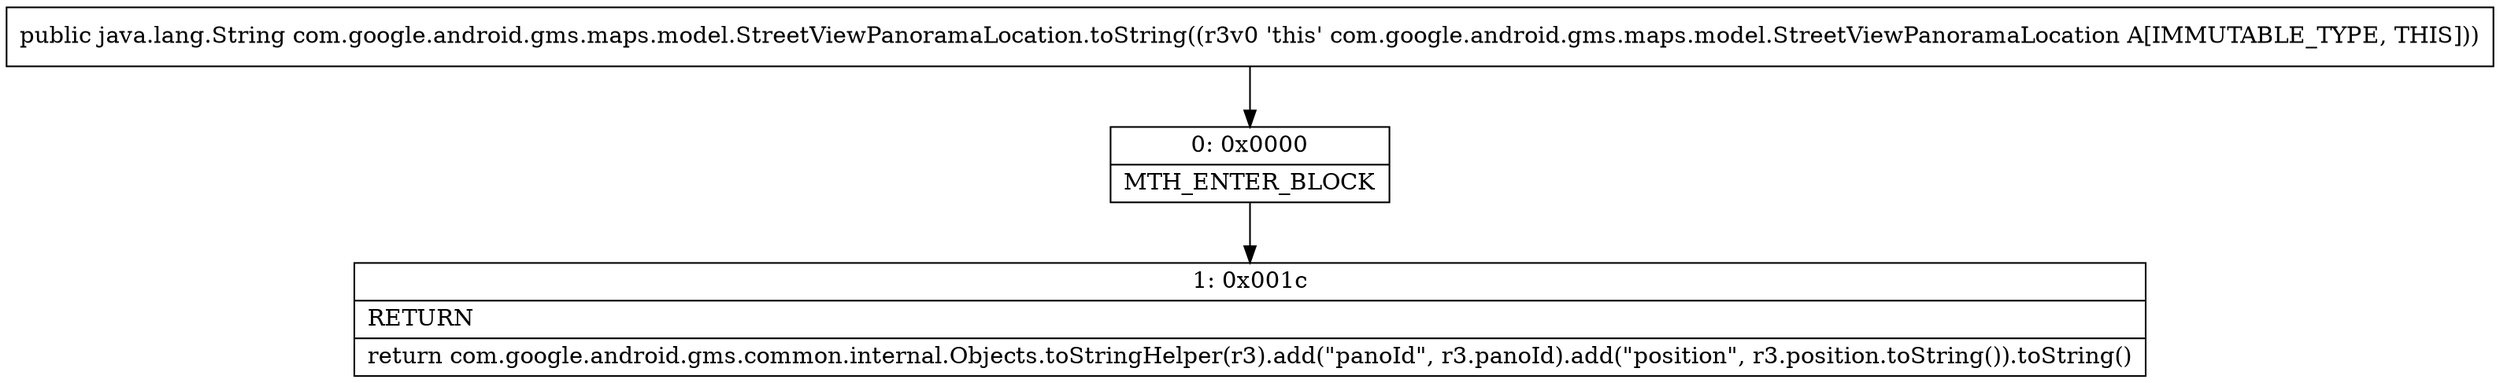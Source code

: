 digraph "CFG forcom.google.android.gms.maps.model.StreetViewPanoramaLocation.toString()Ljava\/lang\/String;" {
Node_0 [shape=record,label="{0\:\ 0x0000|MTH_ENTER_BLOCK\l}"];
Node_1 [shape=record,label="{1\:\ 0x001c|RETURN\l|return com.google.android.gms.common.internal.Objects.toStringHelper(r3).add(\"panoId\", r3.panoId).add(\"position\", r3.position.toString()).toString()\l}"];
MethodNode[shape=record,label="{public java.lang.String com.google.android.gms.maps.model.StreetViewPanoramaLocation.toString((r3v0 'this' com.google.android.gms.maps.model.StreetViewPanoramaLocation A[IMMUTABLE_TYPE, THIS])) }"];
MethodNode -> Node_0;
Node_0 -> Node_1;
}

